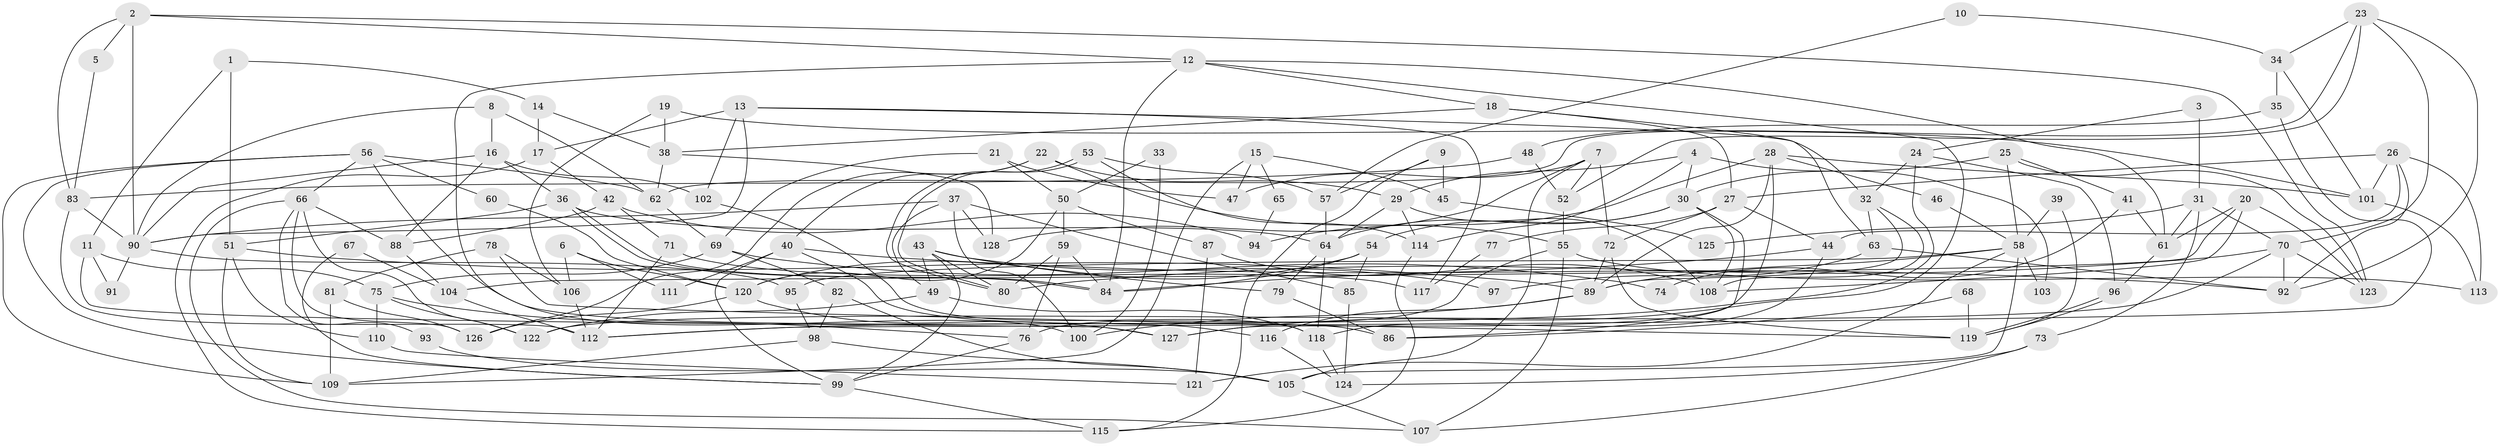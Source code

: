 // coarse degree distribution, {4: 0.18072289156626506, 6: 0.21686746987951808, 2: 0.10843373493975904, 7: 0.0963855421686747, 3: 0.14457831325301204, 5: 0.1686746987951807, 8: 0.060240963855421686, 9: 0.012048192771084338, 13: 0.012048192771084338}
// Generated by graph-tools (version 1.1) at 2025/24/03/03/25 07:24:03]
// undirected, 128 vertices, 256 edges
graph export_dot {
graph [start="1"]
  node [color=gray90,style=filled];
  1;
  2;
  3;
  4;
  5;
  6;
  7;
  8;
  9;
  10;
  11;
  12;
  13;
  14;
  15;
  16;
  17;
  18;
  19;
  20;
  21;
  22;
  23;
  24;
  25;
  26;
  27;
  28;
  29;
  30;
  31;
  32;
  33;
  34;
  35;
  36;
  37;
  38;
  39;
  40;
  41;
  42;
  43;
  44;
  45;
  46;
  47;
  48;
  49;
  50;
  51;
  52;
  53;
  54;
  55;
  56;
  57;
  58;
  59;
  60;
  61;
  62;
  63;
  64;
  65;
  66;
  67;
  68;
  69;
  70;
  71;
  72;
  73;
  74;
  75;
  76;
  77;
  78;
  79;
  80;
  81;
  82;
  83;
  84;
  85;
  86;
  87;
  88;
  89;
  90;
  91;
  92;
  93;
  94;
  95;
  96;
  97;
  98;
  99;
  100;
  101;
  102;
  103;
  104;
  105;
  106;
  107;
  108;
  109;
  110;
  111;
  112;
  113;
  114;
  115;
  116;
  117;
  118;
  119;
  120;
  121;
  122;
  123;
  124;
  125;
  126;
  127;
  128;
  1 -- 51;
  1 -- 14;
  1 -- 11;
  2 -- 12;
  2 -- 90;
  2 -- 5;
  2 -- 83;
  2 -- 123;
  3 -- 31;
  3 -- 24;
  4 -- 29;
  4 -- 30;
  4 -- 103;
  4 -- 114;
  5 -- 83;
  6 -- 106;
  6 -- 120;
  6 -- 111;
  7 -- 105;
  7 -- 52;
  7 -- 47;
  7 -- 72;
  7 -- 128;
  8 -- 90;
  8 -- 62;
  8 -- 16;
  9 -- 57;
  9 -- 115;
  9 -- 45;
  10 -- 57;
  10 -- 34;
  11 -- 75;
  11 -- 91;
  11 -- 127;
  12 -- 61;
  12 -- 84;
  12 -- 18;
  12 -- 100;
  12 -- 127;
  13 -- 102;
  13 -- 90;
  13 -- 17;
  13 -- 32;
  13 -- 117;
  14 -- 17;
  14 -- 38;
  15 -- 109;
  15 -- 47;
  15 -- 45;
  15 -- 65;
  16 -- 90;
  16 -- 36;
  16 -- 88;
  16 -- 102;
  17 -- 115;
  17 -- 42;
  18 -- 27;
  18 -- 38;
  18 -- 63;
  19 -- 38;
  19 -- 106;
  19 -- 101;
  20 -- 123;
  20 -- 108;
  20 -- 61;
  20 -- 104;
  21 -- 69;
  21 -- 50;
  21 -- 47;
  22 -- 40;
  22 -- 126;
  22 -- 29;
  22 -- 55;
  23 -- 70;
  23 -- 92;
  23 -- 34;
  23 -- 52;
  23 -- 62;
  24 -- 32;
  24 -- 112;
  24 -- 96;
  25 -- 123;
  25 -- 30;
  25 -- 41;
  25 -- 58;
  26 -- 44;
  26 -- 92;
  26 -- 27;
  26 -- 101;
  26 -- 113;
  27 -- 72;
  27 -- 44;
  27 -- 77;
  28 -- 101;
  28 -- 127;
  28 -- 46;
  28 -- 89;
  28 -- 94;
  29 -- 64;
  29 -- 108;
  29 -- 114;
  30 -- 108;
  30 -- 54;
  30 -- 64;
  30 -- 86;
  31 -- 61;
  31 -- 73;
  31 -- 70;
  31 -- 125;
  32 -- 89;
  32 -- 63;
  32 -- 108;
  33 -- 50;
  33 -- 100;
  34 -- 101;
  34 -- 35;
  35 -- 112;
  35 -- 48;
  36 -- 84;
  36 -- 84;
  36 -- 51;
  36 -- 64;
  37 -- 49;
  37 -- 100;
  37 -- 85;
  37 -- 90;
  37 -- 128;
  38 -- 128;
  38 -- 62;
  39 -- 119;
  39 -- 58;
  40 -- 92;
  40 -- 99;
  40 -- 111;
  40 -- 116;
  41 -- 61;
  41 -- 74;
  42 -- 88;
  42 -- 71;
  42 -- 94;
  43 -- 80;
  43 -- 49;
  43 -- 79;
  43 -- 97;
  43 -- 99;
  44 -- 84;
  44 -- 118;
  45 -- 125;
  46 -- 58;
  48 -- 52;
  48 -- 83;
  49 -- 118;
  49 -- 122;
  50 -- 87;
  50 -- 59;
  50 -- 120;
  51 -- 109;
  51 -- 89;
  51 -- 110;
  52 -- 55;
  53 -- 80;
  53 -- 80;
  53 -- 114;
  53 -- 57;
  54 -- 120;
  54 -- 85;
  54 -- 84;
  55 -- 113;
  55 -- 76;
  55 -- 107;
  56 -- 86;
  56 -- 62;
  56 -- 60;
  56 -- 66;
  56 -- 99;
  56 -- 109;
  57 -- 64;
  58 -- 89;
  58 -- 95;
  58 -- 103;
  58 -- 105;
  58 -- 121;
  59 -- 84;
  59 -- 76;
  59 -- 80;
  60 -- 120;
  61 -- 96;
  62 -- 69;
  63 -- 92;
  63 -- 97;
  64 -- 79;
  64 -- 118;
  65 -- 94;
  66 -- 107;
  66 -- 88;
  66 -- 93;
  66 -- 122;
  66 -- 126;
  67 -- 99;
  67 -- 104;
  68 -- 86;
  68 -- 119;
  69 -- 75;
  69 -- 74;
  69 -- 82;
  70 -- 80;
  70 -- 92;
  70 -- 122;
  70 -- 123;
  71 -- 112;
  71 -- 117;
  72 -- 89;
  72 -- 119;
  73 -- 124;
  73 -- 107;
  75 -- 76;
  75 -- 122;
  75 -- 110;
  76 -- 99;
  77 -- 117;
  78 -- 119;
  78 -- 81;
  78 -- 106;
  79 -- 86;
  81 -- 109;
  81 -- 126;
  82 -- 98;
  82 -- 105;
  83 -- 90;
  83 -- 112;
  85 -- 124;
  87 -- 108;
  87 -- 121;
  88 -- 104;
  89 -- 100;
  89 -- 116;
  90 -- 91;
  90 -- 95;
  93 -- 105;
  95 -- 98;
  96 -- 119;
  96 -- 119;
  98 -- 105;
  98 -- 109;
  99 -- 115;
  101 -- 113;
  102 -- 118;
  104 -- 112;
  105 -- 107;
  106 -- 112;
  110 -- 121;
  114 -- 115;
  116 -- 124;
  118 -- 124;
  120 -- 127;
  120 -- 126;
}
